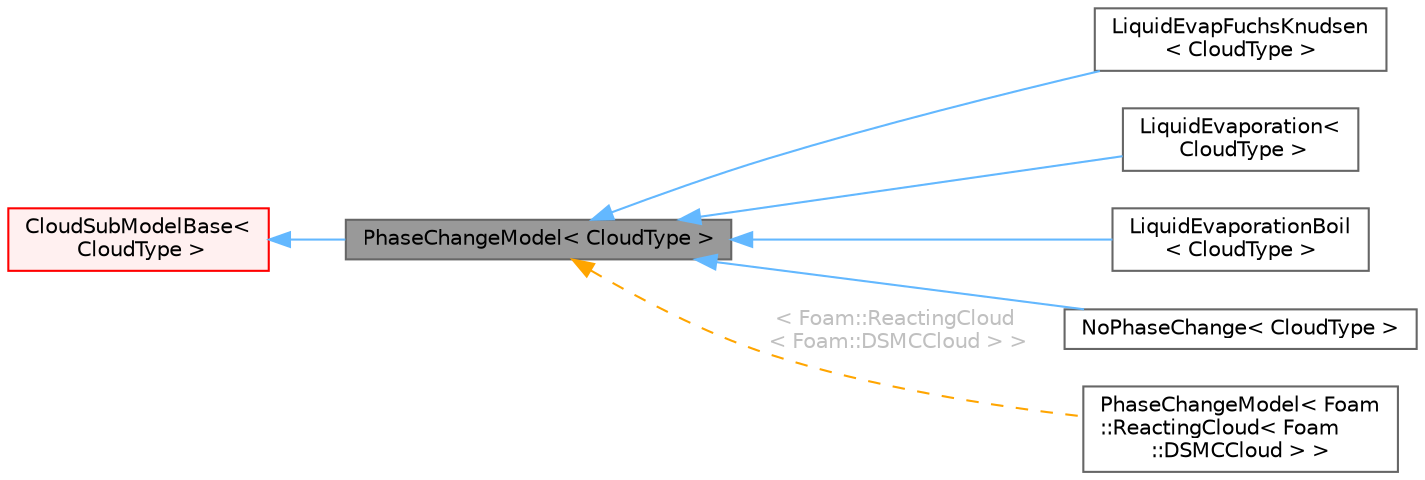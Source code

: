 digraph "PhaseChangeModel&lt; CloudType &gt;"
{
 // LATEX_PDF_SIZE
  bgcolor="transparent";
  edge [fontname=Helvetica,fontsize=10,labelfontname=Helvetica,labelfontsize=10];
  node [fontname=Helvetica,fontsize=10,shape=box,height=0.2,width=0.4];
  rankdir="LR";
  Node1 [id="Node000001",label="PhaseChangeModel\< CloudType \>",height=0.2,width=0.4,color="gray40", fillcolor="grey60", style="filled", fontcolor="black",tooltip="Templated phase change model class."];
  Node2 -> Node1 [id="edge1_Node000001_Node000002",dir="back",color="steelblue1",style="solid",tooltip=" "];
  Node2 [id="Node000002",label="CloudSubModelBase\<\l CloudType \>",height=0.2,width=0.4,color="red", fillcolor="#FFF0F0", style="filled",URL="$classFoam_1_1CloudSubModelBase.html",tooltip="Base class for cloud sub-models."];
  Node1 -> Node4 [id="edge2_Node000001_Node000004",dir="back",color="steelblue1",style="solid",tooltip=" "];
  Node4 [id="Node000004",label="LiquidEvapFuchsKnudsen\l\< CloudType \>",height=0.2,width=0.4,color="gray40", fillcolor="white", style="filled",URL="$classFoam_1_1LiquidEvapFuchsKnudsen.html",tooltip="Liquid evaporation/condensation model for solution of liquid and solid."];
  Node1 -> Node5 [id="edge3_Node000001_Node000005",dir="back",color="steelblue1",style="solid",tooltip=" "];
  Node5 [id="Node000005",label="LiquidEvaporation\<\l CloudType \>",height=0.2,width=0.4,color="gray40", fillcolor="white", style="filled",URL="$classFoam_1_1LiquidEvaporation.html",tooltip="Liquid evaporation model."];
  Node1 -> Node6 [id="edge4_Node000001_Node000006",dir="back",color="steelblue1",style="solid",tooltip=" "];
  Node6 [id="Node000006",label="LiquidEvaporationBoil\l\< CloudType \>",height=0.2,width=0.4,color="gray40", fillcolor="white", style="filled",URL="$classFoam_1_1LiquidEvaporationBoil.html",tooltip="Liquid evaporation model."];
  Node1 -> Node7 [id="edge5_Node000001_Node000007",dir="back",color="steelblue1",style="solid",tooltip=" "];
  Node7 [id="Node000007",label="NoPhaseChange\< CloudType \>",height=0.2,width=0.4,color="gray40", fillcolor="white", style="filled",URL="$classFoam_1_1NoPhaseChange.html",tooltip="Dummy phase change model for 'none'."];
  Node1 -> Node8 [id="edge6_Node000001_Node000008",dir="back",color="orange",style="dashed",tooltip=" ",label=" \< Foam::ReactingCloud\l\< Foam::DSMCCloud \> \>",fontcolor="grey" ];
  Node8 [id="Node000008",label="PhaseChangeModel\< Foam\l::ReactingCloud\< Foam\l::DSMCCloud \> \>",height=0.2,width=0.4,color="gray40", fillcolor="white", style="filled",URL="$classFoam_1_1PhaseChangeModel.html",tooltip=" "];
}

